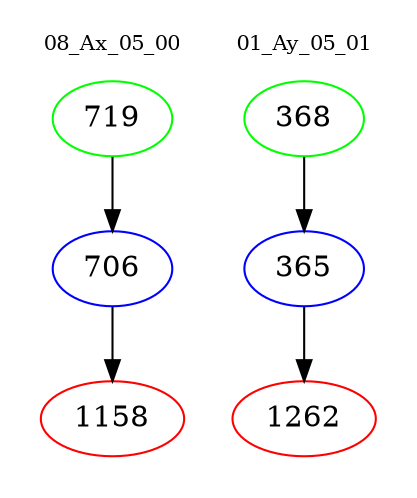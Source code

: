 digraph{
subgraph cluster_0 {
color = white
label = "08_Ax_05_00";
fontsize=10;
T0_719 [label="719", color="green"]
T0_719 -> T0_706 [color="black"]
T0_706 [label="706", color="blue"]
T0_706 -> T0_1158 [color="black"]
T0_1158 [label="1158", color="red"]
}
subgraph cluster_1 {
color = white
label = "01_Ay_05_01";
fontsize=10;
T1_368 [label="368", color="green"]
T1_368 -> T1_365 [color="black"]
T1_365 [label="365", color="blue"]
T1_365 -> T1_1262 [color="black"]
T1_1262 [label="1262", color="red"]
}
}
